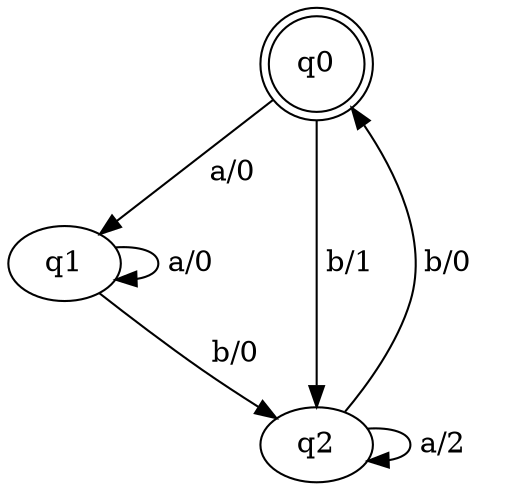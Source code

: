 digraph g {

node [shape = circle]


node [shape = doublecircle]
0[label="q0"];

node [shape = ellipse]
1[label="q1"];
2[label="q2"];
0 -> 1[label=" a/0   "];
0 -> 2[label=" b/1   "];
1 -> 1[label=" a/0   "];
1 -> 2[label=" b/0   "];
2 -> 2[label=" a/2   "];
2 -> 0[label=" b/0   "];

}
